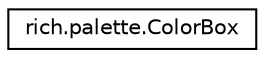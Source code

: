 digraph "Graphical Class Hierarchy"
{
 // LATEX_PDF_SIZE
  edge [fontname="Helvetica",fontsize="10",labelfontname="Helvetica",labelfontsize="10"];
  node [fontname="Helvetica",fontsize="10",shape=record];
  rankdir="LR";
  Node0 [label="rich.palette.ColorBox",height=0.2,width=0.4,color="black", fillcolor="white", style="filled",URL="$classrich_1_1palette_1_1ColorBox.html",tooltip=" "];
}
